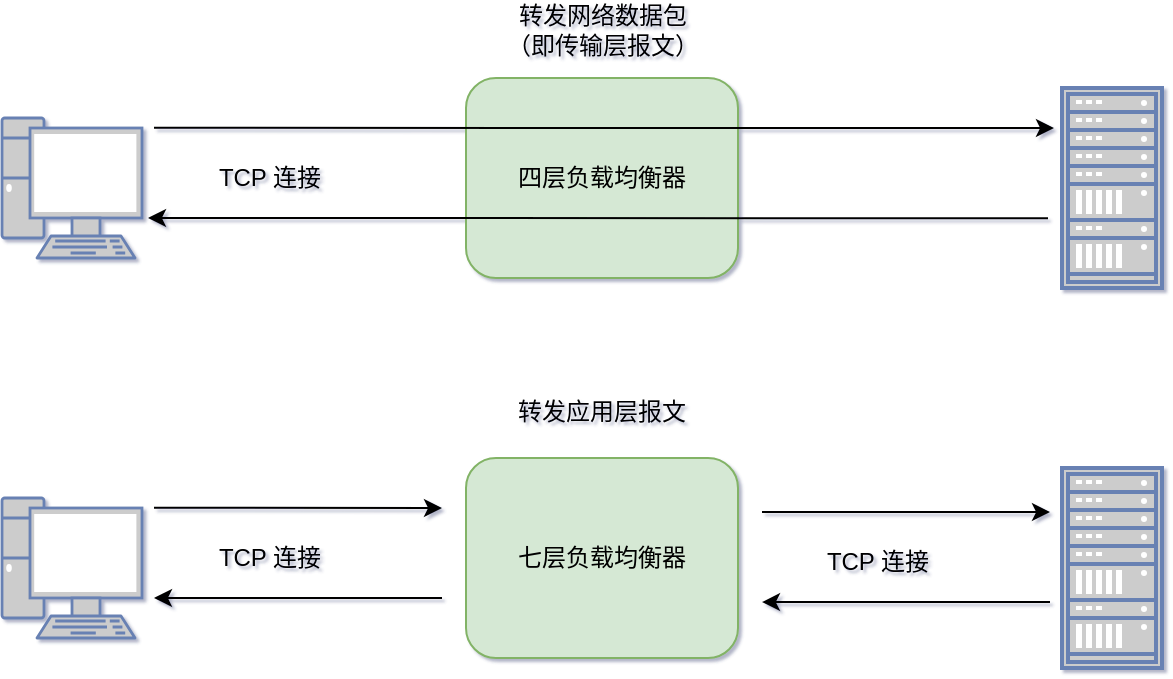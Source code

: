 <mxfile>
    <diagram id="XNnlhO8ghOqfbR52-hwk" name="第 1 页">
        <mxGraphModel dx="786" dy="575" grid="0" gridSize="10" guides="1" tooltips="1" connect="1" arrows="1" fold="1" page="1" pageScale="1" pageWidth="827" pageHeight="1169" math="0" shadow="1">
            <root>
                <mxCell id="0"/>
                <mxCell id="1" parent="0"/>
                <mxCell id="2" value="" style="fontColor=#0066CC;verticalAlign=top;verticalLabelPosition=bottom;labelPosition=center;align=center;html=1;outlineConnect=0;fillColor=#CCCCCC;strokeColor=#6881B3;gradientColor=none;gradientDirection=north;strokeWidth=2;shape=mxgraph.networks.pc;" vertex="1" parent="1">
                    <mxGeometry x="50" y="120" width="70" height="70" as="geometry"/>
                </mxCell>
                <mxCell id="3" value="" style="fontColor=#0066CC;verticalAlign=top;verticalLabelPosition=bottom;labelPosition=center;align=center;html=1;outlineConnect=0;fillColor=#CCCCCC;strokeColor=#6881B3;gradientColor=none;gradientDirection=north;strokeWidth=2;shape=mxgraph.networks.rack;" vertex="1" parent="1">
                    <mxGeometry x="580" y="105" width="50" height="100" as="geometry"/>
                </mxCell>
                <mxCell id="5" value="四层负载均衡器" style="rounded=1;whiteSpace=wrap;html=1;fillColor=#d5e8d4;strokeColor=#82b366;" vertex="1" parent="1">
                    <mxGeometry x="282" y="100" width="136" height="100" as="geometry"/>
                </mxCell>
                <mxCell id="6" value="" style="endArrow=classic;html=1;exitX=1;exitY=0.07;exitDx=0;exitDy=0;exitPerimeter=0;" edge="1" parent="1">
                    <mxGeometry width="50" height="50" relative="1" as="geometry">
                        <mxPoint x="126" y="124.9" as="sourcePoint"/>
                        <mxPoint x="576" y="125" as="targetPoint"/>
                    </mxGeometry>
                </mxCell>
                <mxCell id="8" value="" style="endArrow=classic;html=1;exitX=1;exitY=0.07;exitDx=0;exitDy=0;exitPerimeter=0;" edge="1" parent="1">
                    <mxGeometry width="50" height="50" relative="1" as="geometry">
                        <mxPoint x="573" y="170.1" as="sourcePoint"/>
                        <mxPoint x="123" y="170.0" as="targetPoint"/>
                    </mxGeometry>
                </mxCell>
                <mxCell id="9" value="转发网络数据包（即传输层报文）" style="text;html=1;strokeColor=none;fillColor=none;align=center;verticalAlign=middle;whiteSpace=wrap;rounded=0;" vertex="1" parent="1">
                    <mxGeometry x="297.5" y="61" width="105" height="30" as="geometry"/>
                </mxCell>
                <mxCell id="10" value="TCP 连接" style="text;html=1;strokeColor=none;fillColor=none;align=center;verticalAlign=middle;whiteSpace=wrap;rounded=0;" vertex="1" parent="1">
                    <mxGeometry x="140" y="135" width="88" height="30" as="geometry"/>
                </mxCell>
                <mxCell id="11" value="" style="fontColor=#0066CC;verticalAlign=top;verticalLabelPosition=bottom;labelPosition=center;align=center;html=1;outlineConnect=0;fillColor=#CCCCCC;strokeColor=#6881B3;gradientColor=none;gradientDirection=north;strokeWidth=2;shape=mxgraph.networks.pc;" vertex="1" parent="1">
                    <mxGeometry x="50" y="310" width="70" height="70" as="geometry"/>
                </mxCell>
                <mxCell id="12" value="" style="fontColor=#0066CC;verticalAlign=top;verticalLabelPosition=bottom;labelPosition=center;align=center;html=1;outlineConnect=0;fillColor=#CCCCCC;strokeColor=#6881B3;gradientColor=none;gradientDirection=north;strokeWidth=2;shape=mxgraph.networks.rack;" vertex="1" parent="1">
                    <mxGeometry x="580" y="295" width="50" height="100" as="geometry"/>
                </mxCell>
                <mxCell id="13" value="七层负载均衡器" style="rounded=1;whiteSpace=wrap;html=1;fillColor=#d5e8d4;strokeColor=#82b366;" vertex="1" parent="1">
                    <mxGeometry x="282" y="290" width="136" height="100" as="geometry"/>
                </mxCell>
                <mxCell id="14" value="" style="endArrow=classic;html=1;exitX=1;exitY=0.07;exitDx=0;exitDy=0;exitPerimeter=0;" edge="1" parent="1">
                    <mxGeometry width="50" height="50" relative="1" as="geometry">
                        <mxPoint x="126" y="314.9" as="sourcePoint"/>
                        <mxPoint x="270" y="315" as="targetPoint"/>
                    </mxGeometry>
                </mxCell>
                <mxCell id="15" value="" style="endArrow=classic;html=1;endSize=6;arcSize=20;" edge="1" parent="1">
                    <mxGeometry width="50" height="50" relative="1" as="geometry">
                        <mxPoint x="270" y="360" as="sourcePoint"/>
                        <mxPoint x="126" y="360" as="targetPoint"/>
                    </mxGeometry>
                </mxCell>
                <mxCell id="16" value="转发应用层报文" style="text;html=1;strokeColor=none;fillColor=none;align=center;verticalAlign=middle;whiteSpace=wrap;rounded=0;" vertex="1" parent="1">
                    <mxGeometry x="306" y="252" width="88" height="30" as="geometry"/>
                </mxCell>
                <mxCell id="17" value="TCP 连接" style="text;html=1;strokeColor=none;fillColor=none;align=center;verticalAlign=middle;whiteSpace=wrap;rounded=0;" vertex="1" parent="1">
                    <mxGeometry x="140" y="325" width="88" height="30" as="geometry"/>
                </mxCell>
                <mxCell id="21" value="" style="endArrow=classic;html=1;exitX=1;exitY=0.07;exitDx=0;exitDy=0;exitPerimeter=0;" edge="1" parent="1">
                    <mxGeometry width="50" height="50" relative="1" as="geometry">
                        <mxPoint x="430" y="316.95" as="sourcePoint"/>
                        <mxPoint x="574" y="317.05" as="targetPoint"/>
                    </mxGeometry>
                </mxCell>
                <mxCell id="22" value="" style="endArrow=classic;html=1;endSize=6;arcSize=20;" edge="1" parent="1">
                    <mxGeometry width="50" height="50" relative="1" as="geometry">
                        <mxPoint x="574" y="362.05" as="sourcePoint"/>
                        <mxPoint x="430" y="362.05" as="targetPoint"/>
                    </mxGeometry>
                </mxCell>
                <mxCell id="23" value="TCP 连接" style="text;html=1;strokeColor=none;fillColor=none;align=center;verticalAlign=middle;whiteSpace=wrap;rounded=0;" vertex="1" parent="1">
                    <mxGeometry x="444" y="327.05" width="88" height="30" as="geometry"/>
                </mxCell>
            </root>
        </mxGraphModel>
    </diagram>
</mxfile>